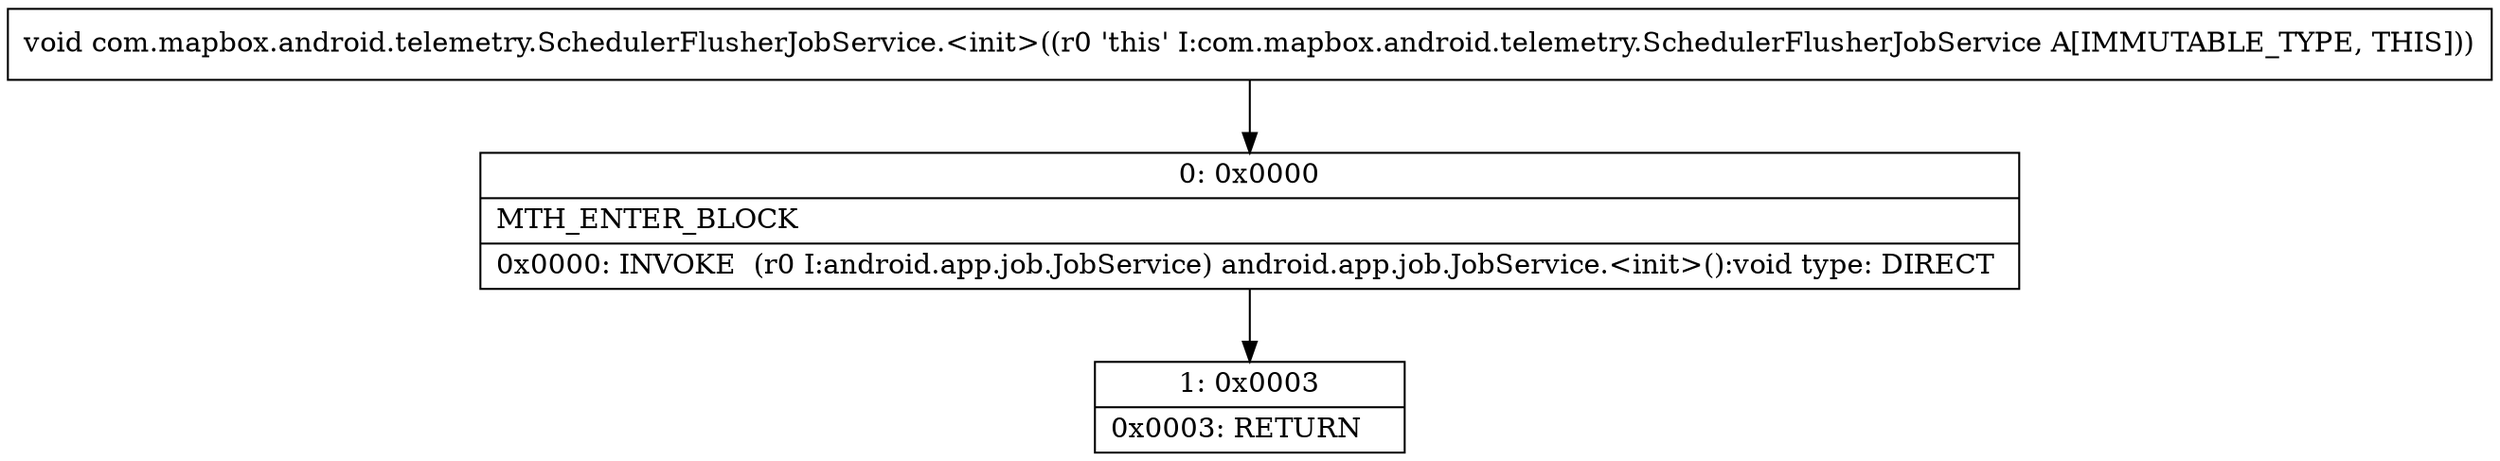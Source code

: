 digraph "CFG forcom.mapbox.android.telemetry.SchedulerFlusherJobService.\<init\>()V" {
Node_0 [shape=record,label="{0\:\ 0x0000|MTH_ENTER_BLOCK\l|0x0000: INVOKE  (r0 I:android.app.job.JobService) android.app.job.JobService.\<init\>():void type: DIRECT \l}"];
Node_1 [shape=record,label="{1\:\ 0x0003|0x0003: RETURN   \l}"];
MethodNode[shape=record,label="{void com.mapbox.android.telemetry.SchedulerFlusherJobService.\<init\>((r0 'this' I:com.mapbox.android.telemetry.SchedulerFlusherJobService A[IMMUTABLE_TYPE, THIS])) }"];
MethodNode -> Node_0;
Node_0 -> Node_1;
}

